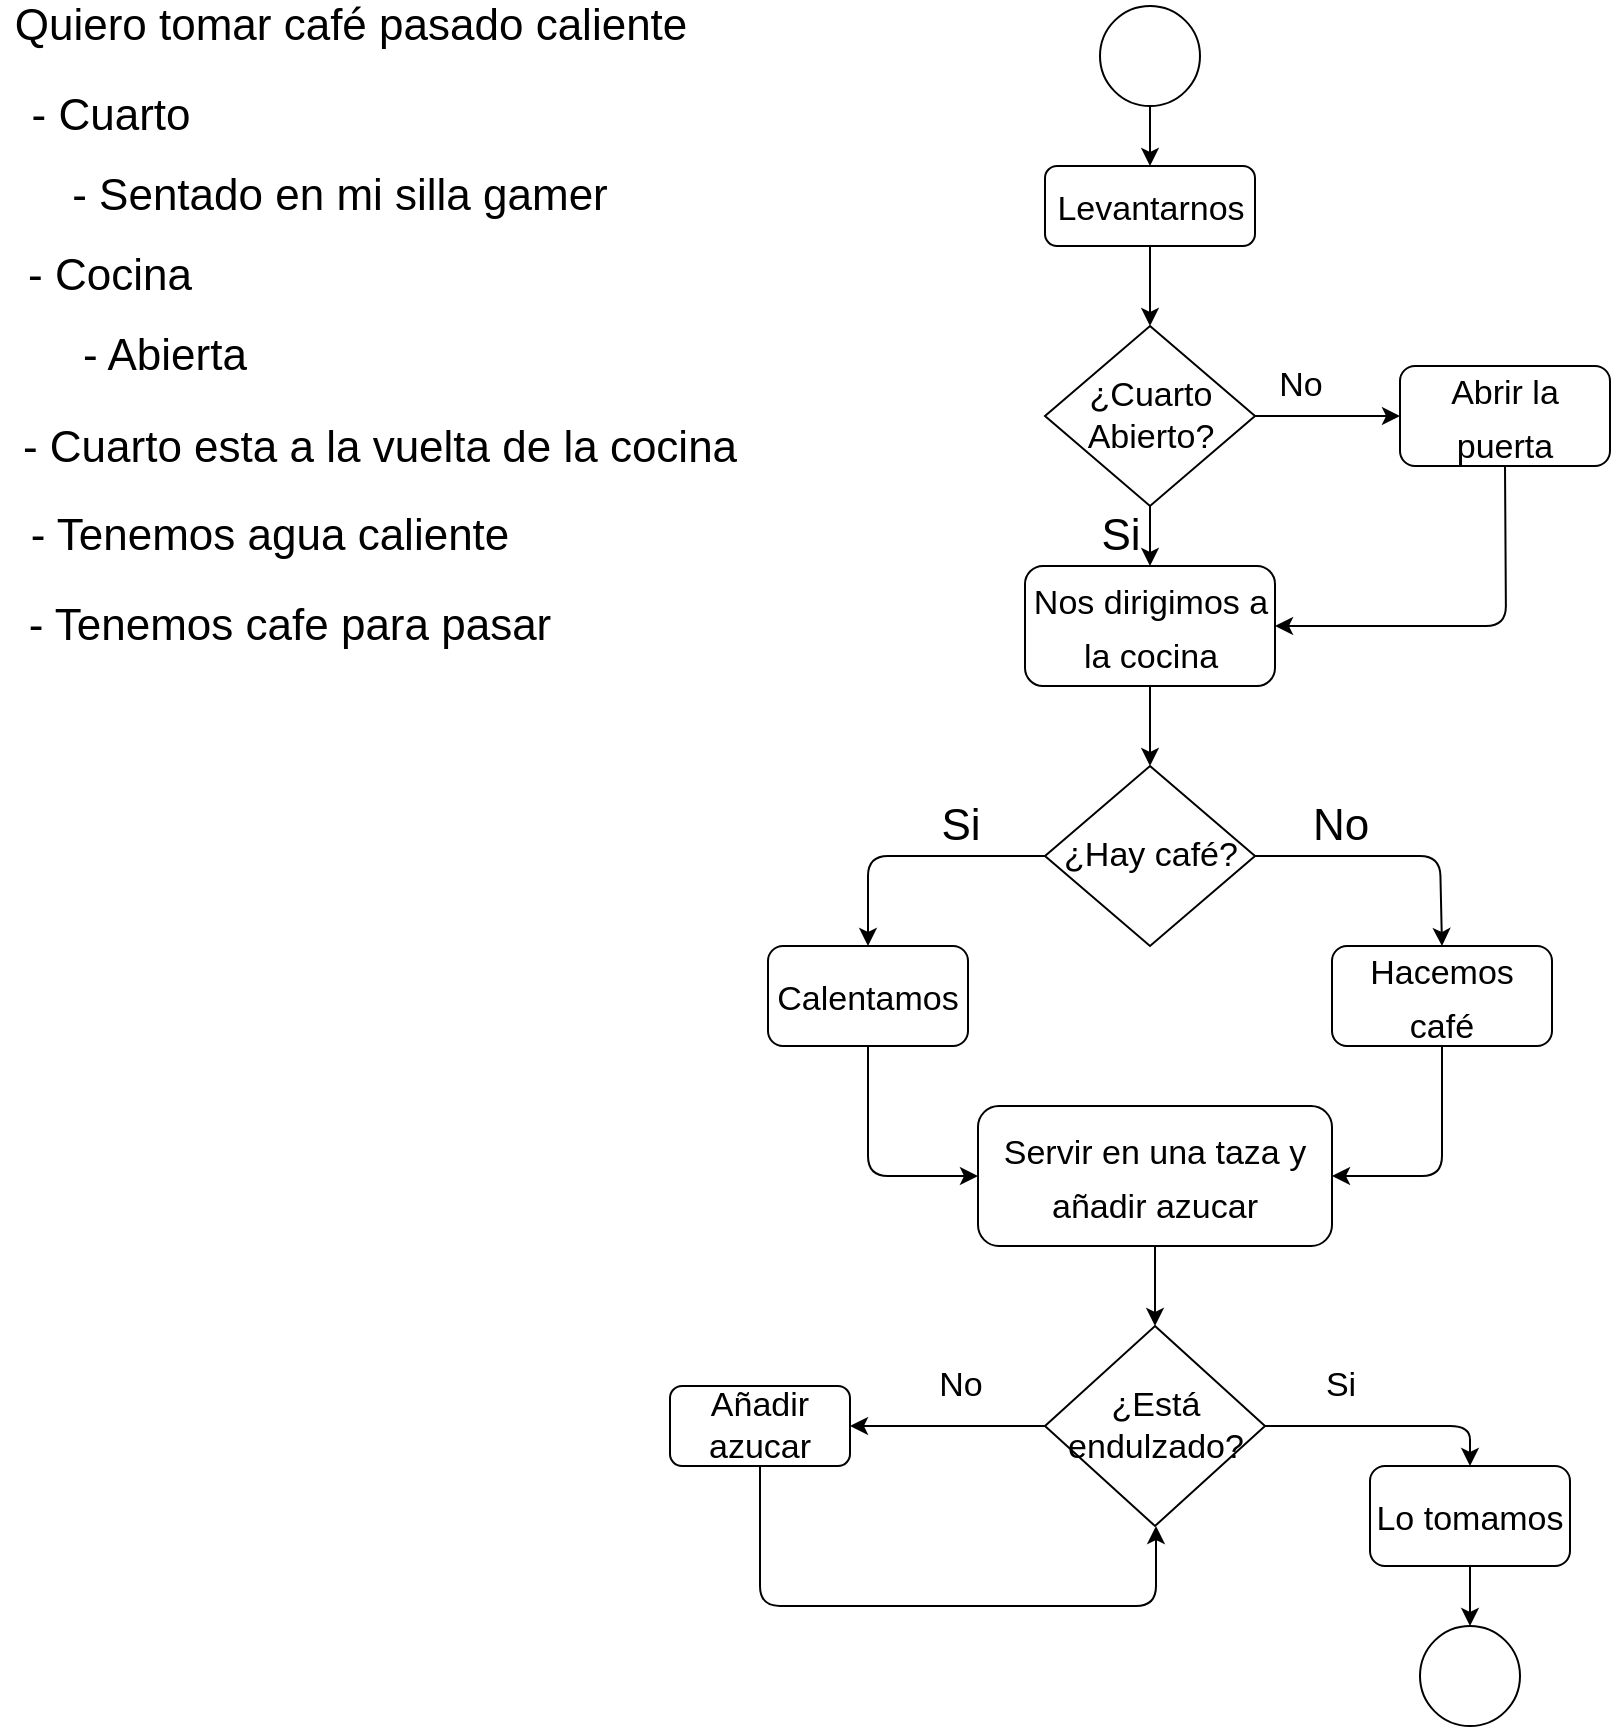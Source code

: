 <mxfile>
    <diagram id="vv4CtIpTwHzAIUkyBVFs" name="Página-1">
        <mxGraphModel dx="925" dy="555" grid="1" gridSize="10" guides="1" tooltips="1" connect="1" arrows="1" fold="1" page="1" pageScale="1" pageWidth="827" pageHeight="1169" math="0" shadow="0">
            <root>
                <mxCell id="0"/>
                <mxCell id="1" parent="0"/>
                <mxCell id="2" value="&lt;font style=&quot;font-size: 22px&quot;&gt;Quiero tomar café pasado caliente&lt;/font&gt;" style="text;html=1;align=center;verticalAlign=middle;resizable=0;points=[];autosize=1;strokeColor=none;fillColor=none;" vertex="1" parent="1">
                    <mxGeometry x="30" y="40" width="350" height="20" as="geometry"/>
                </mxCell>
                <mxCell id="3" value="- Cuarto" style="text;html=1;align=center;verticalAlign=middle;resizable=0;points=[];autosize=1;strokeColor=none;fillColor=none;fontSize=22;" vertex="1" parent="1">
                    <mxGeometry x="40" y="80" width="90" height="30" as="geometry"/>
                </mxCell>
                <mxCell id="4" value="- Sentado en mi silla gamer" style="text;html=1;strokeColor=none;fillColor=none;align=center;verticalAlign=middle;whiteSpace=wrap;rounded=0;fontSize=22;" vertex="1" parent="1">
                    <mxGeometry x="60" y="120" width="280" height="30" as="geometry"/>
                </mxCell>
                <mxCell id="5" value="- Cocina" style="text;html=1;strokeColor=none;fillColor=none;align=center;verticalAlign=middle;whiteSpace=wrap;rounded=0;fontSize=22;" vertex="1" parent="1">
                    <mxGeometry x="30" y="160" width="110" height="30" as="geometry"/>
                </mxCell>
                <mxCell id="7" value="- Abierta" style="text;html=1;strokeColor=none;fillColor=none;align=center;verticalAlign=middle;whiteSpace=wrap;rounded=0;fontSize=22;" vertex="1" parent="1">
                    <mxGeometry x="60" y="200" width="105" height="30" as="geometry"/>
                </mxCell>
                <mxCell id="14" style="edgeStyle=none;html=1;exitX=0.5;exitY=1;exitDx=0;exitDy=0;entryX=0.5;entryY=0;entryDx=0;entryDy=0;fontSize=17;" edge="1" parent="1" source="9" target="12">
                    <mxGeometry relative="1" as="geometry"/>
                </mxCell>
                <mxCell id="9" value="" style="ellipse;whiteSpace=wrap;html=1;aspect=fixed;fontSize=22;" vertex="1" parent="1">
                    <mxGeometry x="580" y="40" width="50" height="50" as="geometry"/>
                </mxCell>
                <mxCell id="11" value="" style="ellipse;whiteSpace=wrap;html=1;aspect=fixed;fontSize=22;" vertex="1" parent="1">
                    <mxGeometry x="740" y="850" width="50" height="50" as="geometry"/>
                </mxCell>
                <mxCell id="16" style="edgeStyle=none;html=1;exitX=0.5;exitY=1;exitDx=0;exitDy=0;entryX=0.5;entryY=0;entryDx=0;entryDy=0;fontSize=17;" edge="1" parent="1" source="12" target="15">
                    <mxGeometry relative="1" as="geometry"/>
                </mxCell>
                <mxCell id="12" value="&lt;font style=&quot;font-size: 17px&quot;&gt;Levantarnos&lt;/font&gt;" style="rounded=1;whiteSpace=wrap;html=1;fontSize=22;" vertex="1" parent="1">
                    <mxGeometry x="552.5" y="120" width="105" height="40" as="geometry"/>
                </mxCell>
                <mxCell id="19" style="edgeStyle=none;html=1;exitX=0.5;exitY=1;exitDx=0;exitDy=0;entryX=0.5;entryY=0;entryDx=0;entryDy=0;fontSize=22;" edge="1" parent="1" source="15" target="18">
                    <mxGeometry relative="1" as="geometry"/>
                </mxCell>
                <mxCell id="21" style="edgeStyle=none;html=1;exitX=1;exitY=0.5;exitDx=0;exitDy=0;fontSize=22;" edge="1" parent="1" source="15">
                    <mxGeometry relative="1" as="geometry">
                        <mxPoint x="730" y="245" as="targetPoint"/>
                    </mxGeometry>
                </mxCell>
                <mxCell id="15" value="¿Cuarto Abierto?" style="rhombus;whiteSpace=wrap;html=1;fontSize=17;" vertex="1" parent="1">
                    <mxGeometry x="552.5" y="200" width="105" height="90" as="geometry"/>
                </mxCell>
                <mxCell id="17" value="&lt;font style=&quot;font-size: 22px&quot;&gt;- Cuarto esta a la vuelta de la cocina&lt;/font&gt;" style="text;html=1;strokeColor=none;fillColor=none;align=center;verticalAlign=middle;whiteSpace=wrap;rounded=0;fontSize=17;" vertex="1" parent="1">
                    <mxGeometry x="40" y="246" width="360" height="30" as="geometry"/>
                </mxCell>
                <mxCell id="27" style="edgeStyle=none;html=1;exitX=0.5;exitY=1;exitDx=0;exitDy=0;entryX=0.5;entryY=0;entryDx=0;entryDy=0;fontSize=22;" edge="1" parent="1" source="18" target="26">
                    <mxGeometry relative="1" as="geometry"/>
                </mxCell>
                <mxCell id="18" value="&lt;font style=&quot;font-size: 17px&quot;&gt;Nos dirigimos a la cocina&lt;/font&gt;" style="rounded=1;whiteSpace=wrap;html=1;fontSize=22;" vertex="1" parent="1">
                    <mxGeometry x="542.5" y="320" width="125" height="60" as="geometry"/>
                </mxCell>
                <mxCell id="20" value="Si" style="text;html=1;align=center;verticalAlign=middle;resizable=0;points=[];autosize=1;strokeColor=none;fillColor=none;fontSize=22;" vertex="1" parent="1">
                    <mxGeometry x="575" y="290" width="30" height="30" as="geometry"/>
                </mxCell>
                <mxCell id="23" style="edgeStyle=none;html=1;exitX=0.5;exitY=1;exitDx=0;exitDy=0;entryX=1;entryY=0.5;entryDx=0;entryDy=0;fontSize=22;" edge="1" parent="1" source="22" target="18">
                    <mxGeometry relative="1" as="geometry">
                        <Array as="points">
                            <mxPoint x="783" y="350"/>
                        </Array>
                    </mxGeometry>
                </mxCell>
                <mxCell id="22" value="&lt;font style=&quot;font-size: 17px&quot;&gt;Abrir la puerta&lt;/font&gt;" style="rounded=1;whiteSpace=wrap;html=1;fontSize=22;" vertex="1" parent="1">
                    <mxGeometry x="730" y="220" width="105" height="50" as="geometry"/>
                </mxCell>
                <mxCell id="25" value="- Tenemos agua caliente" style="text;html=1;strokeColor=none;fillColor=none;align=center;verticalAlign=middle;whiteSpace=wrap;rounded=0;fontSize=22;" vertex="1" parent="1">
                    <mxGeometry x="40" y="290" width="250" height="30" as="geometry"/>
                </mxCell>
                <mxCell id="28" style="edgeStyle=none;html=1;exitX=0;exitY=0.5;exitDx=0;exitDy=0;fontSize=22;entryX=0.5;entryY=0;entryDx=0;entryDy=0;" edge="1" parent="1" source="26" target="35">
                    <mxGeometry relative="1" as="geometry">
                        <mxPoint x="460" y="465" as="targetPoint"/>
                        <Array as="points">
                            <mxPoint x="464" y="465"/>
                        </Array>
                    </mxGeometry>
                </mxCell>
                <mxCell id="30" style="edgeStyle=none;html=1;exitX=1;exitY=0.5;exitDx=0;exitDy=0;fontSize=22;entryX=0.5;entryY=0;entryDx=0;entryDy=0;" edge="1" parent="1" source="26" target="33">
                    <mxGeometry relative="1" as="geometry">
                        <mxPoint x="750" y="465" as="targetPoint"/>
                        <Array as="points">
                            <mxPoint x="750" y="465"/>
                        </Array>
                    </mxGeometry>
                </mxCell>
                <mxCell id="26" value="¿Hay café?" style="rhombus;whiteSpace=wrap;html=1;fontSize=17;" vertex="1" parent="1">
                    <mxGeometry x="552.5" y="420" width="105" height="90" as="geometry"/>
                </mxCell>
                <mxCell id="29" value="Si" style="text;html=1;align=center;verticalAlign=middle;resizable=0;points=[];autosize=1;strokeColor=none;fillColor=none;fontSize=22;" vertex="1" parent="1">
                    <mxGeometry x="495" y="435" width="30" height="30" as="geometry"/>
                </mxCell>
                <mxCell id="31" value="No" style="text;html=1;align=center;verticalAlign=middle;resizable=0;points=[];autosize=1;strokeColor=none;fillColor=none;fontSize=22;" vertex="1" parent="1">
                    <mxGeometry x="680" y="435" width="40" height="30" as="geometry"/>
                </mxCell>
                <mxCell id="39" style="edgeStyle=none;html=1;exitX=0.5;exitY=1;exitDx=0;exitDy=0;entryX=1;entryY=0.5;entryDx=0;entryDy=0;fontSize=17;" edge="1" parent="1" source="33" target="37">
                    <mxGeometry relative="1" as="geometry">
                        <Array as="points">
                            <mxPoint x="751" y="625"/>
                        </Array>
                    </mxGeometry>
                </mxCell>
                <mxCell id="33" value="&lt;font style=&quot;font-size: 17px&quot;&gt;Hacemos café&lt;/font&gt;" style="rounded=1;whiteSpace=wrap;html=1;fontSize=22;" vertex="1" parent="1">
                    <mxGeometry x="696" y="510" width="110" height="50" as="geometry"/>
                </mxCell>
                <mxCell id="38" style="edgeStyle=none;html=1;exitX=0.5;exitY=1;exitDx=0;exitDy=0;entryX=0;entryY=0.5;entryDx=0;entryDy=0;fontSize=17;" edge="1" parent="1" source="35" target="37">
                    <mxGeometry relative="1" as="geometry">
                        <Array as="points">
                            <mxPoint x="464" y="625"/>
                        </Array>
                    </mxGeometry>
                </mxCell>
                <mxCell id="35" value="&lt;font style=&quot;font-size: 17px&quot;&gt;Calentamos&lt;/font&gt;" style="rounded=1;whiteSpace=wrap;html=1;fontSize=22;" vertex="1" parent="1">
                    <mxGeometry x="414" y="510" width="100" height="50" as="geometry"/>
                </mxCell>
                <mxCell id="36" value="- Tenemos cafe para pasar" style="text;html=1;strokeColor=none;fillColor=none;align=center;verticalAlign=middle;whiteSpace=wrap;rounded=0;fontSize=22;" vertex="1" parent="1">
                    <mxGeometry x="40" y="335" width="270" height="30" as="geometry"/>
                </mxCell>
                <mxCell id="42" style="edgeStyle=none;html=1;exitX=0.5;exitY=1;exitDx=0;exitDy=0;entryX=0.5;entryY=0;entryDx=0;entryDy=0;fontSize=17;" edge="1" parent="1" source="37" target="41">
                    <mxGeometry relative="1" as="geometry"/>
                </mxCell>
                <mxCell id="37" value="&lt;font style=&quot;font-size: 17px&quot;&gt;Servir en una taza y añadir azucar&lt;/font&gt;" style="rounded=1;whiteSpace=wrap;html=1;fontSize=22;" vertex="1" parent="1">
                    <mxGeometry x="519" y="590" width="177" height="70" as="geometry"/>
                </mxCell>
                <mxCell id="43" style="edgeStyle=none;html=1;exitX=0;exitY=0.5;exitDx=0;exitDy=0;fontSize=17;entryX=1;entryY=0.5;entryDx=0;entryDy=0;" edge="1" parent="1" source="41" target="49">
                    <mxGeometry relative="1" as="geometry">
                        <mxPoint x="460" y="750" as="targetPoint"/>
                    </mxGeometry>
                </mxCell>
                <mxCell id="45" style="edgeStyle=none;html=1;exitX=1;exitY=0.5;exitDx=0;exitDy=0;fontSize=17;entryX=0.5;entryY=0;entryDx=0;entryDy=0;" edge="1" parent="1" source="41" target="47">
                    <mxGeometry relative="1" as="geometry">
                        <mxPoint x="750" y="749.706" as="targetPoint"/>
                        <Array as="points">
                            <mxPoint x="765" y="750"/>
                        </Array>
                    </mxGeometry>
                </mxCell>
                <mxCell id="41" value="¿Está endulzado?" style="rhombus;whiteSpace=wrap;html=1;fontSize=17;" vertex="1" parent="1">
                    <mxGeometry x="552.5" y="700" width="110" height="100" as="geometry"/>
                </mxCell>
                <mxCell id="44" value="No" style="text;html=1;align=center;verticalAlign=middle;resizable=0;points=[];autosize=1;strokeColor=none;fillColor=none;fontSize=17;" vertex="1" parent="1">
                    <mxGeometry x="490" y="715" width="40" height="30" as="geometry"/>
                </mxCell>
                <mxCell id="46" value="Si" style="text;html=1;align=center;verticalAlign=middle;resizable=0;points=[];autosize=1;strokeColor=none;fillColor=none;fontSize=17;" vertex="1" parent="1">
                    <mxGeometry x="685" y="715" width="30" height="30" as="geometry"/>
                </mxCell>
                <mxCell id="48" style="edgeStyle=none;html=1;exitX=0.5;exitY=1;exitDx=0;exitDy=0;entryX=0.5;entryY=0;entryDx=0;entryDy=0;fontSize=17;" edge="1" parent="1" source="47" target="11">
                    <mxGeometry relative="1" as="geometry"/>
                </mxCell>
                <mxCell id="47" value="&lt;font style=&quot;font-size: 17px&quot;&gt;Lo tomamos&lt;/font&gt;" style="rounded=1;whiteSpace=wrap;html=1;fontSize=22;" vertex="1" parent="1">
                    <mxGeometry x="715" y="770" width="100" height="50" as="geometry"/>
                </mxCell>
                <mxCell id="50" style="edgeStyle=none;html=1;exitX=0.5;exitY=1;exitDx=0;exitDy=0;fontSize=17;" edge="1" parent="1" source="49">
                    <mxGeometry relative="1" as="geometry">
                        <mxPoint x="608" y="800" as="targetPoint"/>
                        <Array as="points">
                            <mxPoint x="410" y="840"/>
                            <mxPoint x="608" y="840"/>
                        </Array>
                    </mxGeometry>
                </mxCell>
                <mxCell id="49" value="Añadir azucar" style="rounded=1;whiteSpace=wrap;html=1;fontSize=17;" vertex="1" parent="1">
                    <mxGeometry x="365" y="730" width="90" height="40" as="geometry"/>
                </mxCell>
                <mxCell id="51" value="No" style="text;html=1;align=center;verticalAlign=middle;resizable=0;points=[];autosize=1;strokeColor=none;fillColor=none;fontSize=17;" vertex="1" parent="1">
                    <mxGeometry x="660" y="215" width="40" height="30" as="geometry"/>
                </mxCell>
            </root>
        </mxGraphModel>
    </diagram>
</mxfile>